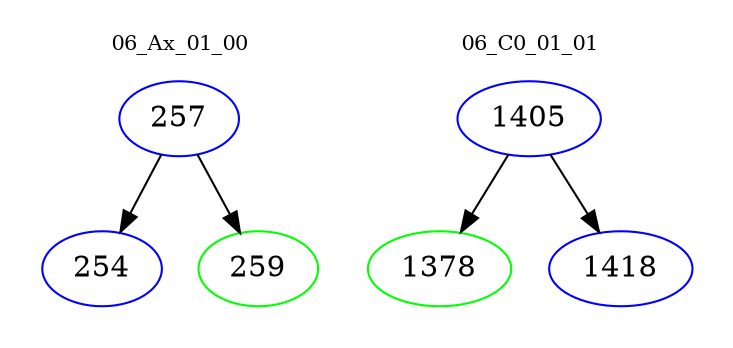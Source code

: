 digraph{
subgraph cluster_0 {
color = white
label = "06_Ax_01_00";
fontsize=10;
T0_257 [label="257", color="blue"]
T0_257 -> T0_254 [color="black"]
T0_254 [label="254", color="blue"]
T0_257 -> T0_259 [color="black"]
T0_259 [label="259", color="green"]
}
subgraph cluster_1 {
color = white
label = "06_C0_01_01";
fontsize=10;
T1_1405 [label="1405", color="blue"]
T1_1405 -> T1_1378 [color="black"]
T1_1378 [label="1378", color="green"]
T1_1405 -> T1_1418 [color="black"]
T1_1418 [label="1418", color="blue"]
}
}
